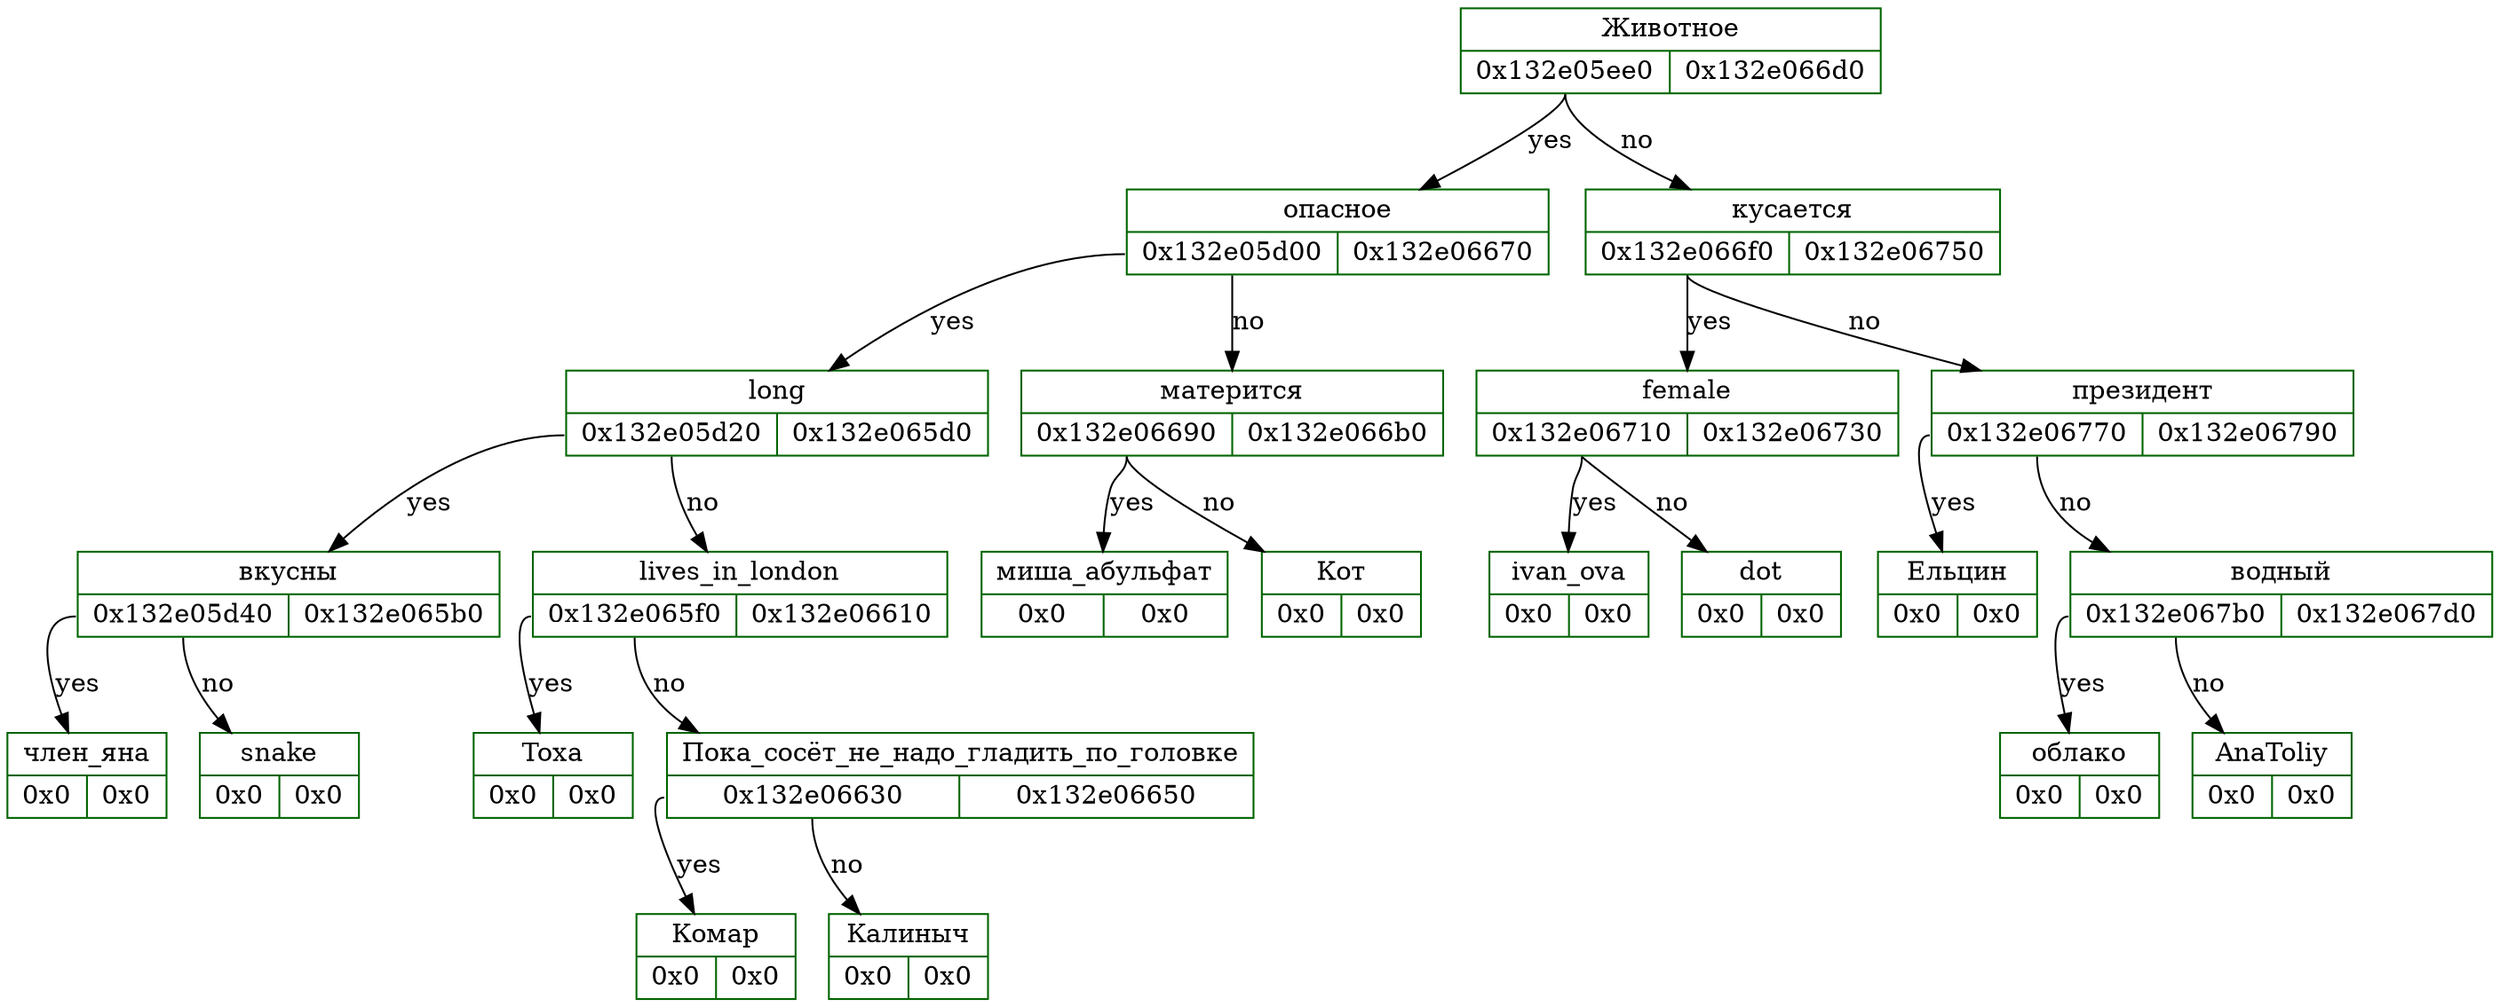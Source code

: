digraph D{
	rankdir = TB

	node_23 [color = "darkgreen", style = "filled", shape = "record", fillcolor = "white", label = "{Животное | {<fl23> 0x132e05ee0 | <fr23> 0x132e066d0}}"]
	node_23: <fl23> -> node_22 [color = "black", arrowhead = "normal", label = "yes"]
	node_22 [color = "darkgreen", style = "filled", shape = "record", fillcolor = "white", label = "{опасное | {<fl22> 0x132e05d00 | <fr22> 0x132e06670}}"]
	node_22: <fl22> -> node_21 [color = "black", arrowhead = "normal", label = "yes"]
	node_21 [color = "darkgreen", style = "filled", shape = "record", fillcolor = "white", label = "{long | {<fl21> 0x132e05d20 | <fr21> 0x132e065d0}}"]
	node_21: <fl21> -> node_20 [color = "black", arrowhead = "normal", label = "yes"]
	node_20 [color = "darkgreen", style = "filled", shape = "record", fillcolor = "white", label = "{вкусны | {<fl20> 0x132e05d40 | <fr20> 0x132e065b0}}"]
	node_20: <fl20> -> node_19 [color = "black", arrowhead = "normal", label = "yes"]
	node_19 [color = "darkgreen", style = "filled", shape = "record", fillcolor = "white", label = "{член_яна | {<fl19> 0x0 | <fr19> 0x0}}"]
	node_20: <fl20> -> node_18 [color = "black", arrowhead = "normal", label = "no"]
	node_18 [color = "darkgreen", style = "filled", shape = "record", fillcolor = "white", label = "{snake | {<fl18> 0x0 | <fr18> 0x0}}"]
	node_21: <fl21> -> node_17 [color = "black", arrowhead = "normal", label = "no"]
	node_17 [color = "darkgreen", style = "filled", shape = "record", fillcolor = "white", label = "{lives_in_london | {<fl17> 0x132e065f0 | <fr17> 0x132e06610}}"]
	node_17: <fl17> -> node_16 [color = "black", arrowhead = "normal", label = "yes"]
	node_16 [color = "darkgreen", style = "filled", shape = "record", fillcolor = "white", label = "{Toxa | {<fl16> 0x0 | <fr16> 0x0}}"]
	node_17: <fl17> -> node_15 [color = "black", arrowhead = "normal", label = "no"]
	node_15 [color = "darkgreen", style = "filled", shape = "record", fillcolor = "white", label = "{Пока_сосёт_не_надо_гладить_по_головке | {<fl15> 0x132e06630 | <fr15> 0x132e06650}}"]
	node_15: <fl15> -> node_14 [color = "black", arrowhead = "normal", label = "yes"]
	node_14 [color = "darkgreen", style = "filled", shape = "record", fillcolor = "white", label = "{Комар | {<fl14> 0x0 | <fr14> 0x0}}"]
	node_15: <fl15> -> node_13 [color = "black", arrowhead = "normal", label = "no"]
	node_13 [color = "darkgreen", style = "filled", shape = "record", fillcolor = "white", label = "{Калиныч | {<fl13> 0x0 | <fr13> 0x0}}"]
	node_22: <fl22> -> node_12 [color = "black", arrowhead = "normal", label = "no"]
	node_12 [color = "darkgreen", style = "filled", shape = "record", fillcolor = "white", label = "{матерится | {<fl12> 0x132e06690 | <fr12> 0x132e066b0}}"]
	node_12: <fl12> -> node_11 [color = "black", arrowhead = "normal", label = "yes"]
	node_11 [color = "darkgreen", style = "filled", shape = "record", fillcolor = "white", label = "{миша_абульфат | {<fl11> 0x0 | <fr11> 0x0}}"]
	node_12: <fl12> -> node_10 [color = "black", arrowhead = "normal", label = "no"]
	node_10 [color = "darkgreen", style = "filled", shape = "record", fillcolor = "white", label = "{Кот | {<fl10> 0x0 | <fr10> 0x0}}"]
	node_23: <fl23> -> node_9 [color = "black", arrowhead = "normal", label = "no"]
	node_9 [color = "darkgreen", style = "filled", shape = "record", fillcolor = "white", label = "{кусается | {<fl9> 0x132e066f0 | <fr9> 0x132e06750}}"]
	node_9: <fl9> -> node_8 [color = "black", arrowhead = "normal", label = "yes"]
	node_8 [color = "darkgreen", style = "filled", shape = "record", fillcolor = "white", label = "{female | {<fl8> 0x132e06710 | <fr8> 0x132e06730}}"]
	node_8: <fl8> -> node_7 [color = "black", arrowhead = "normal", label = "yes"]
	node_7 [color = "darkgreen", style = "filled", shape = "record", fillcolor = "white", label = "{ivan_ova | {<fl7> 0x0 | <fr7> 0x0}}"]
	node_8: <fl8> -> node_6 [color = "black", arrowhead = "normal", label = "no"]
	node_6 [color = "darkgreen", style = "filled", shape = "record", fillcolor = "white", label = "{dot | {<fl6> 0x0 | <fr6> 0x0}}"]
	node_9: <fl9> -> node_5 [color = "black", arrowhead = "normal", label = "no"]
	node_5 [color = "darkgreen", style = "filled", shape = "record", fillcolor = "white", label = "{президент | {<fl5> 0x132e06770 | <fr5> 0x132e06790}}"]
	node_5: <fl5> -> node_4 [color = "black", arrowhead = "normal", label = "yes"]
	node_4 [color = "darkgreen", style = "filled", shape = "record", fillcolor = "white", label = "{Ельцин | {<fl4> 0x0 | <fr4> 0x0}}"]
	node_5: <fl5> -> node_3 [color = "black", arrowhead = "normal", label = "no"]
	node_3 [color = "darkgreen", style = "filled", shape = "record", fillcolor = "white", label = "{водный | {<fl3> 0x132e067b0 | <fr3> 0x132e067d0}}"]
	node_3: <fl3> -> node_2 [color = "black", arrowhead = "normal", label = "yes"]
	node_2 [color = "darkgreen", style = "filled", shape = "record", fillcolor = "white", label = "{облако | {<fl2> 0x0 | <fr2> 0x0}}"]
	node_3: <fl3> -> node_1 [color = "black", arrowhead = "normal", label = "no"]
	node_1 [color = "darkgreen", style = "filled", shape = "record", fillcolor = "white", label = "{AnaToliy | {<fl1> 0x0 | <fr1> 0x0}}"]
}